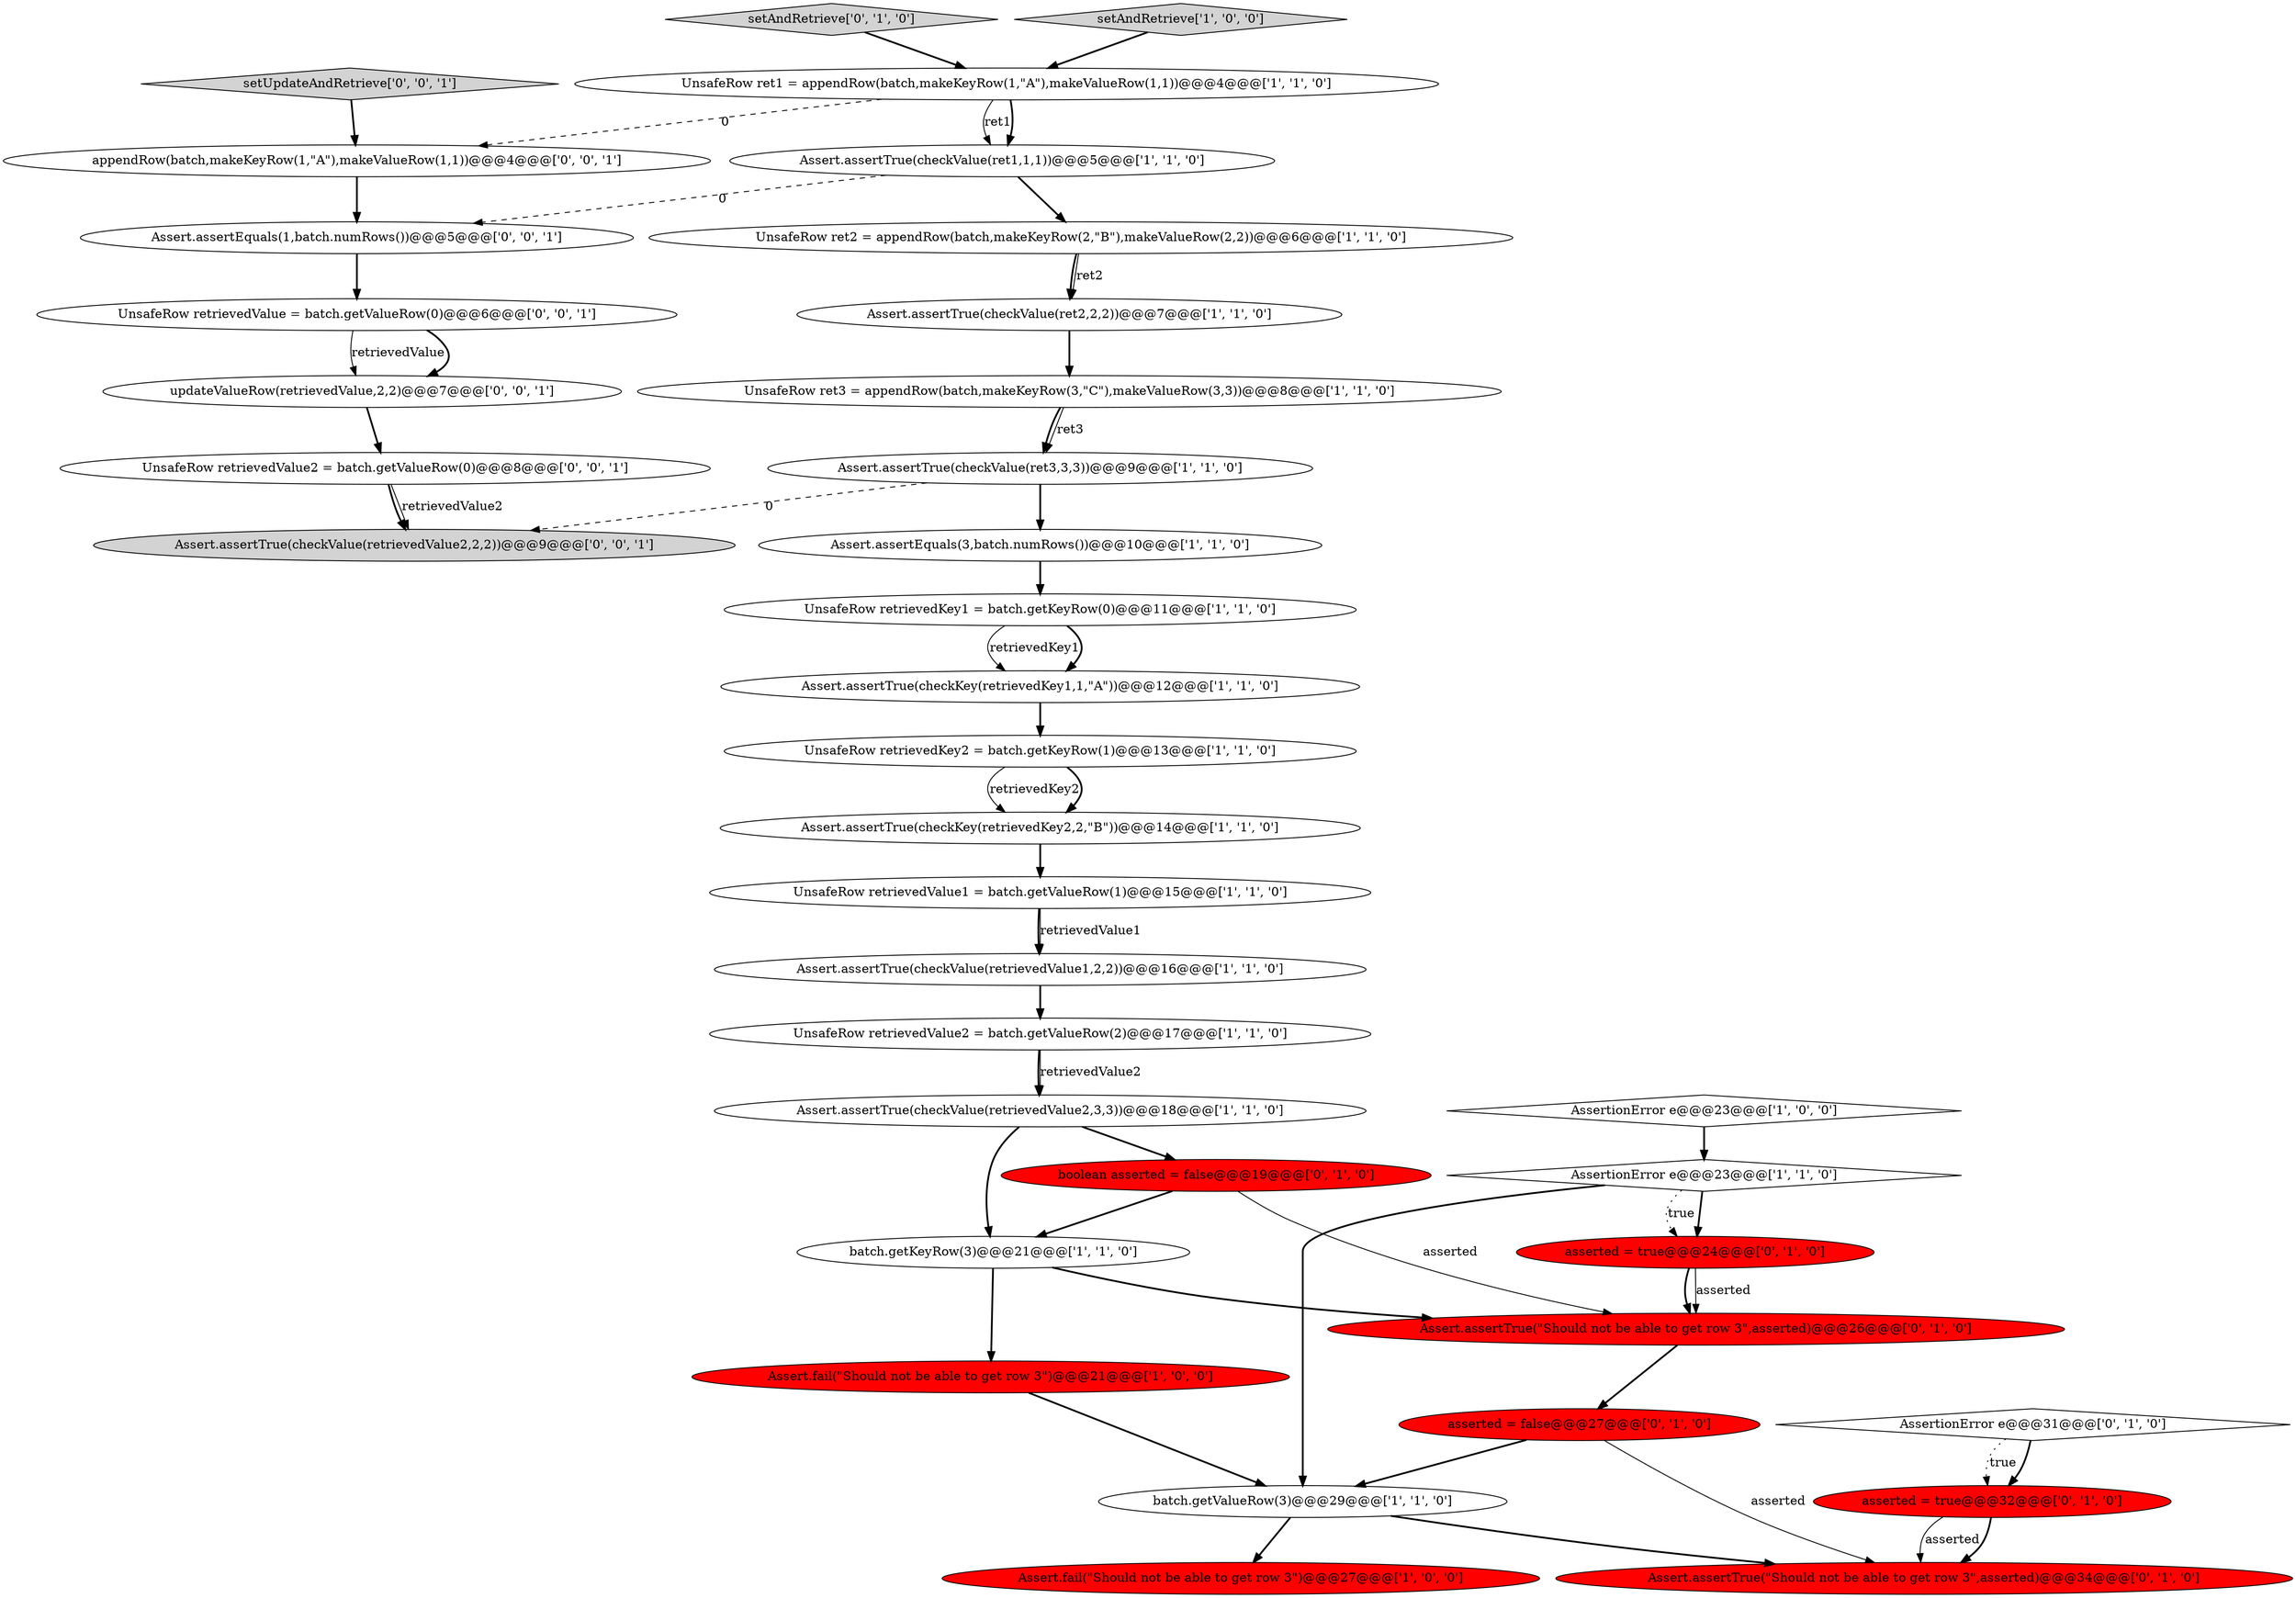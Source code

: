 digraph {
24 [style = filled, label = "asserted = true@@@32@@@['0', '1', '0']", fillcolor = red, shape = ellipse image = "AAA1AAABBB2BBB"];
30 [style = filled, label = "setUpdateAndRetrieve['0', '0', '1']", fillcolor = lightgray, shape = diamond image = "AAA0AAABBB3BBB"];
25 [style = filled, label = "asserted = true@@@24@@@['0', '1', '0']", fillcolor = red, shape = ellipse image = "AAA1AAABBB2BBB"];
5 [style = filled, label = "Assert.fail(\"Should not be able to get row 3\")@@@21@@@['1', '0', '0']", fillcolor = red, shape = ellipse image = "AAA1AAABBB1BBB"];
20 [style = filled, label = "AssertionError e@@@23@@@['1', '1', '0']", fillcolor = white, shape = diamond image = "AAA0AAABBB1BBB"];
16 [style = filled, label = "UnsafeRow ret2 = appendRow(batch,makeKeyRow(2,\"B\"),makeValueRow(2,2))@@@6@@@['1', '1', '0']", fillcolor = white, shape = ellipse image = "AAA0AAABBB1BBB"];
14 [style = filled, label = "Assert.assertEquals(3,batch.numRows())@@@10@@@['1', '1', '0']", fillcolor = white, shape = ellipse image = "AAA0AAABBB1BBB"];
11 [style = filled, label = "Assert.assertTrue(checkValue(retrievedValue2,3,3))@@@18@@@['1', '1', '0']", fillcolor = white, shape = ellipse image = "AAA0AAABBB1BBB"];
29 [style = filled, label = "AssertionError e@@@31@@@['0', '1', '0']", fillcolor = white, shape = diamond image = "AAA0AAABBB2BBB"];
21 [style = filled, label = "batch.getValueRow(3)@@@29@@@['1', '1', '0']", fillcolor = white, shape = ellipse image = "AAA0AAABBB1BBB"];
17 [style = filled, label = "Assert.assertTrue(checkValue(ret2,2,2))@@@7@@@['1', '1', '0']", fillcolor = white, shape = ellipse image = "AAA0AAABBB1BBB"];
26 [style = filled, label = "boolean asserted = false@@@19@@@['0', '1', '0']", fillcolor = red, shape = ellipse image = "AAA1AAABBB2BBB"];
15 [style = filled, label = "Assert.fail(\"Should not be able to get row 3\")@@@27@@@['1', '0', '0']", fillcolor = red, shape = ellipse image = "AAA1AAABBB1BBB"];
23 [style = filled, label = "Assert.assertTrue(\"Should not be able to get row 3\",asserted)@@@26@@@['0', '1', '0']", fillcolor = red, shape = ellipse image = "AAA1AAABBB2BBB"];
1 [style = filled, label = "UnsafeRow retrievedValue2 = batch.getValueRow(2)@@@17@@@['1', '1', '0']", fillcolor = white, shape = ellipse image = "AAA0AAABBB1BBB"];
34 [style = filled, label = "updateValueRow(retrievedValue,2,2)@@@7@@@['0', '0', '1']", fillcolor = white, shape = ellipse image = "AAA0AAABBB3BBB"];
19 [style = filled, label = "Assert.assertTrue(checkValue(retrievedValue1,2,2))@@@16@@@['1', '1', '0']", fillcolor = white, shape = ellipse image = "AAA0AAABBB1BBB"];
33 [style = filled, label = "appendRow(batch,makeKeyRow(1,\"A\"),makeValueRow(1,1))@@@4@@@['0', '0', '1']", fillcolor = white, shape = ellipse image = "AAA0AAABBB3BBB"];
35 [style = filled, label = "Assert.assertTrue(checkValue(retrievedValue2,2,2))@@@9@@@['0', '0', '1']", fillcolor = lightgray, shape = ellipse image = "AAA0AAABBB3BBB"];
31 [style = filled, label = "Assert.assertEquals(1,batch.numRows())@@@5@@@['0', '0', '1']", fillcolor = white, shape = ellipse image = "AAA0AAABBB3BBB"];
22 [style = filled, label = "asserted = false@@@27@@@['0', '1', '0']", fillcolor = red, shape = ellipse image = "AAA1AAABBB2BBB"];
10 [style = filled, label = "Assert.assertTrue(checkValue(ret1,1,1))@@@5@@@['1', '1', '0']", fillcolor = white, shape = ellipse image = "AAA0AAABBB1BBB"];
6 [style = filled, label = "UnsafeRow retrievedKey1 = batch.getKeyRow(0)@@@11@@@['1', '1', '0']", fillcolor = white, shape = ellipse image = "AAA0AAABBB1BBB"];
12 [style = filled, label = "batch.getKeyRow(3)@@@21@@@['1', '1', '0']", fillcolor = white, shape = ellipse image = "AAA0AAABBB1BBB"];
0 [style = filled, label = "UnsafeRow ret3 = appendRow(batch,makeKeyRow(3,\"C\"),makeValueRow(3,3))@@@8@@@['1', '1', '0']", fillcolor = white, shape = ellipse image = "AAA0AAABBB1BBB"];
4 [style = filled, label = "Assert.assertTrue(checkKey(retrievedKey1,1,\"A\"))@@@12@@@['1', '1', '0']", fillcolor = white, shape = ellipse image = "AAA0AAABBB1BBB"];
18 [style = filled, label = "Assert.assertTrue(checkKey(retrievedKey2,2,\"B\"))@@@14@@@['1', '1', '0']", fillcolor = white, shape = ellipse image = "AAA0AAABBB1BBB"];
13 [style = filled, label = "AssertionError e@@@23@@@['1', '0', '0']", fillcolor = white, shape = diamond image = "AAA0AAABBB1BBB"];
32 [style = filled, label = "UnsafeRow retrievedValue2 = batch.getValueRow(0)@@@8@@@['0', '0', '1']", fillcolor = white, shape = ellipse image = "AAA0AAABBB3BBB"];
7 [style = filled, label = "UnsafeRow retrievedKey2 = batch.getKeyRow(1)@@@13@@@['1', '1', '0']", fillcolor = white, shape = ellipse image = "AAA0AAABBB1BBB"];
9 [style = filled, label = "UnsafeRow ret1 = appendRow(batch,makeKeyRow(1,\"A\"),makeValueRow(1,1))@@@4@@@['1', '1', '0']", fillcolor = white, shape = ellipse image = "AAA0AAABBB1BBB"];
36 [style = filled, label = "UnsafeRow retrievedValue = batch.getValueRow(0)@@@6@@@['0', '0', '1']", fillcolor = white, shape = ellipse image = "AAA0AAABBB3BBB"];
28 [style = filled, label = "setAndRetrieve['0', '1', '0']", fillcolor = lightgray, shape = diamond image = "AAA0AAABBB2BBB"];
2 [style = filled, label = "setAndRetrieve['1', '0', '0']", fillcolor = lightgray, shape = diamond image = "AAA0AAABBB1BBB"];
3 [style = filled, label = "Assert.assertTrue(checkValue(ret3,3,3))@@@9@@@['1', '1', '0']", fillcolor = white, shape = ellipse image = "AAA0AAABBB1BBB"];
8 [style = filled, label = "UnsafeRow retrievedValue1 = batch.getValueRow(1)@@@15@@@['1', '1', '0']", fillcolor = white, shape = ellipse image = "AAA0AAABBB1BBB"];
27 [style = filled, label = "Assert.assertTrue(\"Should not be able to get row 3\",asserted)@@@34@@@['0', '1', '0']", fillcolor = red, shape = ellipse image = "AAA1AAABBB2BBB"];
0->3 [style = bold, label=""];
32->35 [style = bold, label=""];
20->25 [style = dotted, label="true"];
3->35 [style = dashed, label="0"];
12->5 [style = bold, label=""];
30->33 [style = bold, label=""];
7->18 [style = solid, label="retrievedKey2"];
9->10 [style = solid, label="ret1"];
21->27 [style = bold, label=""];
24->27 [style = solid, label="asserted"];
8->19 [style = bold, label=""];
8->19 [style = solid, label="retrievedValue1"];
25->23 [style = bold, label=""];
21->15 [style = bold, label=""];
3->14 [style = bold, label=""];
22->21 [style = bold, label=""];
10->31 [style = dashed, label="0"];
28->9 [style = bold, label=""];
31->36 [style = bold, label=""];
11->12 [style = bold, label=""];
16->17 [style = bold, label=""];
9->10 [style = bold, label=""];
2->9 [style = bold, label=""];
16->17 [style = solid, label="ret2"];
20->25 [style = bold, label=""];
36->34 [style = solid, label="retrievedValue"];
4->7 [style = bold, label=""];
26->23 [style = solid, label="asserted"];
6->4 [style = solid, label="retrievedKey1"];
1->11 [style = bold, label=""];
9->33 [style = dashed, label="0"];
20->21 [style = bold, label=""];
32->35 [style = solid, label="retrievedValue2"];
5->21 [style = bold, label=""];
6->4 [style = bold, label=""];
19->1 [style = bold, label=""];
26->12 [style = bold, label=""];
1->11 [style = solid, label="retrievedValue2"];
17->0 [style = bold, label=""];
23->22 [style = bold, label=""];
10->16 [style = bold, label=""];
22->27 [style = solid, label="asserted"];
7->18 [style = bold, label=""];
33->31 [style = bold, label=""];
34->32 [style = bold, label=""];
12->23 [style = bold, label=""];
18->8 [style = bold, label=""];
0->3 [style = solid, label="ret3"];
25->23 [style = solid, label="asserted"];
29->24 [style = bold, label=""];
29->24 [style = dotted, label="true"];
24->27 [style = bold, label=""];
14->6 [style = bold, label=""];
36->34 [style = bold, label=""];
11->26 [style = bold, label=""];
13->20 [style = bold, label=""];
}

